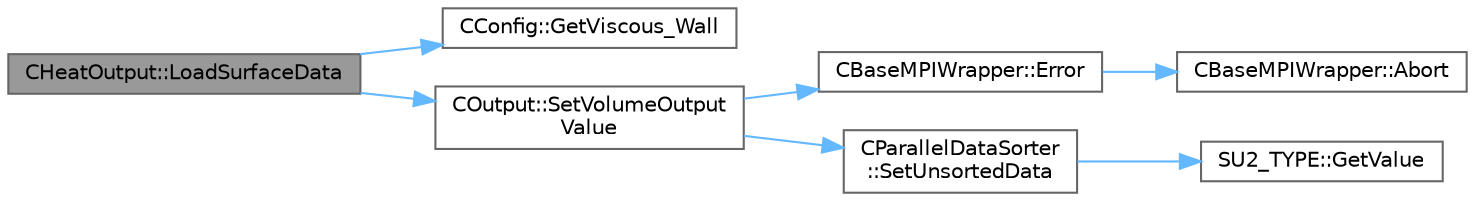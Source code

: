 digraph "CHeatOutput::LoadSurfaceData"
{
 // LATEX_PDF_SIZE
  bgcolor="transparent";
  edge [fontname=Helvetica,fontsize=10,labelfontname=Helvetica,labelfontsize=10];
  node [fontname=Helvetica,fontsize=10,shape=box,height=0.2,width=0.4];
  rankdir="LR";
  Node1 [id="Node000001",label="CHeatOutput::LoadSurfaceData",height=0.2,width=0.4,color="gray40", fillcolor="grey60", style="filled", fontcolor="black",tooltip="LoadSurfaceData."];
  Node1 -> Node2 [id="edge1_Node000001_Node000002",color="steelblue1",style="solid",tooltip=" "];
  Node2 [id="Node000002",label="CConfig::GetViscous_Wall",height=0.2,width=0.4,color="grey40", fillcolor="white", style="filled",URL="$classCConfig.html#a890cf694cae683bb44a36c1fa1160e65",tooltip="Determines whether a marker with index iMarker is a viscous no-slip boundary."];
  Node1 -> Node3 [id="edge2_Node000001_Node000003",color="steelblue1",style="solid",tooltip=" "];
  Node3 [id="Node000003",label="COutput::SetVolumeOutput\lValue",height=0.2,width=0.4,color="grey40", fillcolor="white", style="filled",URL="$classCOutput.html#a5043d88da0d8116ea9ea2921493906d9",tooltip="Set the value of a volume output field."];
  Node3 -> Node4 [id="edge3_Node000003_Node000004",color="steelblue1",style="solid",tooltip=" "];
  Node4 [id="Node000004",label="CBaseMPIWrapper::Error",height=0.2,width=0.4,color="grey40", fillcolor="white", style="filled",URL="$classCBaseMPIWrapper.html#a04457c47629bda56704e6a8804833eeb",tooltip=" "];
  Node4 -> Node5 [id="edge4_Node000004_Node000005",color="steelblue1",style="solid",tooltip=" "];
  Node5 [id="Node000005",label="CBaseMPIWrapper::Abort",height=0.2,width=0.4,color="grey40", fillcolor="white", style="filled",URL="$classCBaseMPIWrapper.html#af7297d861dca86b45cf561b6ab642e8f",tooltip=" "];
  Node3 -> Node6 [id="edge5_Node000003_Node000006",color="steelblue1",style="solid",tooltip=" "];
  Node6 [id="Node000006",label="CParallelDataSorter\l::SetUnsortedData",height=0.2,width=0.4,color="grey40", fillcolor="white", style="filled",URL="$classCParallelDataSorter.html#a670b87a841151f2bee6971765edd198d",tooltip="Set the value of a specific field at a point. PrepareSendBuffers must be called before using this fun..."];
  Node6 -> Node7 [id="edge6_Node000006_Node000007",color="steelblue1",style="solid",tooltip=" "];
  Node7 [id="Node000007",label="SU2_TYPE::GetValue",height=0.2,width=0.4,color="grey40", fillcolor="white", style="filled",URL="$namespaceSU2__TYPE.html#adf52a59d6f4e578f7915ec9abbf7cb22",tooltip="Get the (primitive) value of the datatype (needs to be specialized for active types)."];
}
